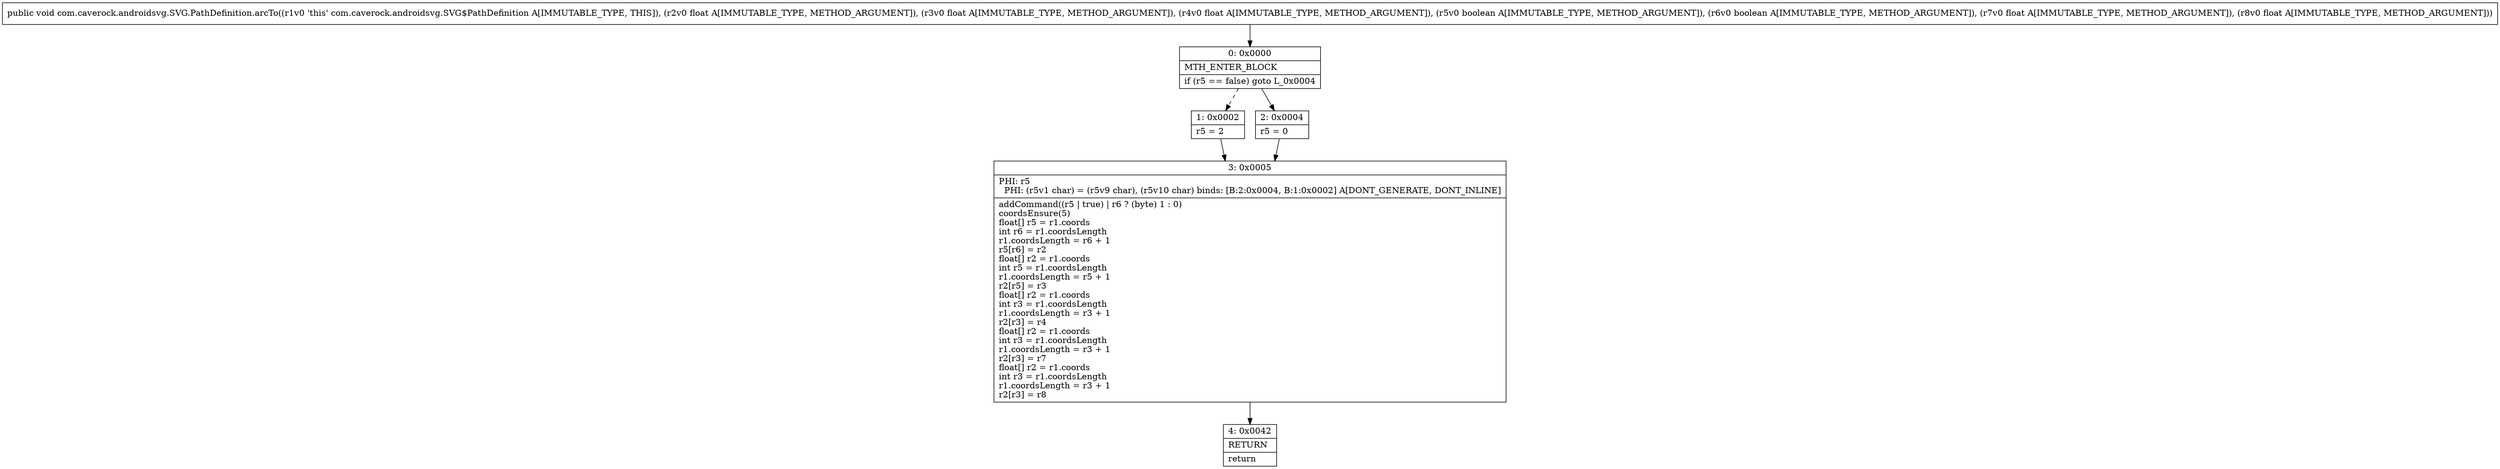 digraph "CFG forcom.caverock.androidsvg.SVG.PathDefinition.arcTo(FFFZZFF)V" {
Node_0 [shape=record,label="{0\:\ 0x0000|MTH_ENTER_BLOCK\l|if (r5 == false) goto L_0x0004\l}"];
Node_1 [shape=record,label="{1\:\ 0x0002|r5 = 2\l}"];
Node_2 [shape=record,label="{2\:\ 0x0004|r5 = 0\l}"];
Node_3 [shape=record,label="{3\:\ 0x0005|PHI: r5 \l  PHI: (r5v1 char) = (r5v9 char), (r5v10 char) binds: [B:2:0x0004, B:1:0x0002] A[DONT_GENERATE, DONT_INLINE]\l|addCommand((r5 \| true) \| r6 ? (byte) 1 : 0)\lcoordsEnsure(5)\lfloat[] r5 = r1.coords\lint r6 = r1.coordsLength\lr1.coordsLength = r6 + 1\lr5[r6] = r2\lfloat[] r2 = r1.coords\lint r5 = r1.coordsLength\lr1.coordsLength = r5 + 1\lr2[r5] = r3\lfloat[] r2 = r1.coords\lint r3 = r1.coordsLength\lr1.coordsLength = r3 + 1\lr2[r3] = r4\lfloat[] r2 = r1.coords\lint r3 = r1.coordsLength\lr1.coordsLength = r3 + 1\lr2[r3] = r7\lfloat[] r2 = r1.coords\lint r3 = r1.coordsLength\lr1.coordsLength = r3 + 1\lr2[r3] = r8\l}"];
Node_4 [shape=record,label="{4\:\ 0x0042|RETURN\l|return\l}"];
MethodNode[shape=record,label="{public void com.caverock.androidsvg.SVG.PathDefinition.arcTo((r1v0 'this' com.caverock.androidsvg.SVG$PathDefinition A[IMMUTABLE_TYPE, THIS]), (r2v0 float A[IMMUTABLE_TYPE, METHOD_ARGUMENT]), (r3v0 float A[IMMUTABLE_TYPE, METHOD_ARGUMENT]), (r4v0 float A[IMMUTABLE_TYPE, METHOD_ARGUMENT]), (r5v0 boolean A[IMMUTABLE_TYPE, METHOD_ARGUMENT]), (r6v0 boolean A[IMMUTABLE_TYPE, METHOD_ARGUMENT]), (r7v0 float A[IMMUTABLE_TYPE, METHOD_ARGUMENT]), (r8v0 float A[IMMUTABLE_TYPE, METHOD_ARGUMENT])) }"];
MethodNode -> Node_0;
Node_0 -> Node_1[style=dashed];
Node_0 -> Node_2;
Node_1 -> Node_3;
Node_2 -> Node_3;
Node_3 -> Node_4;
}

